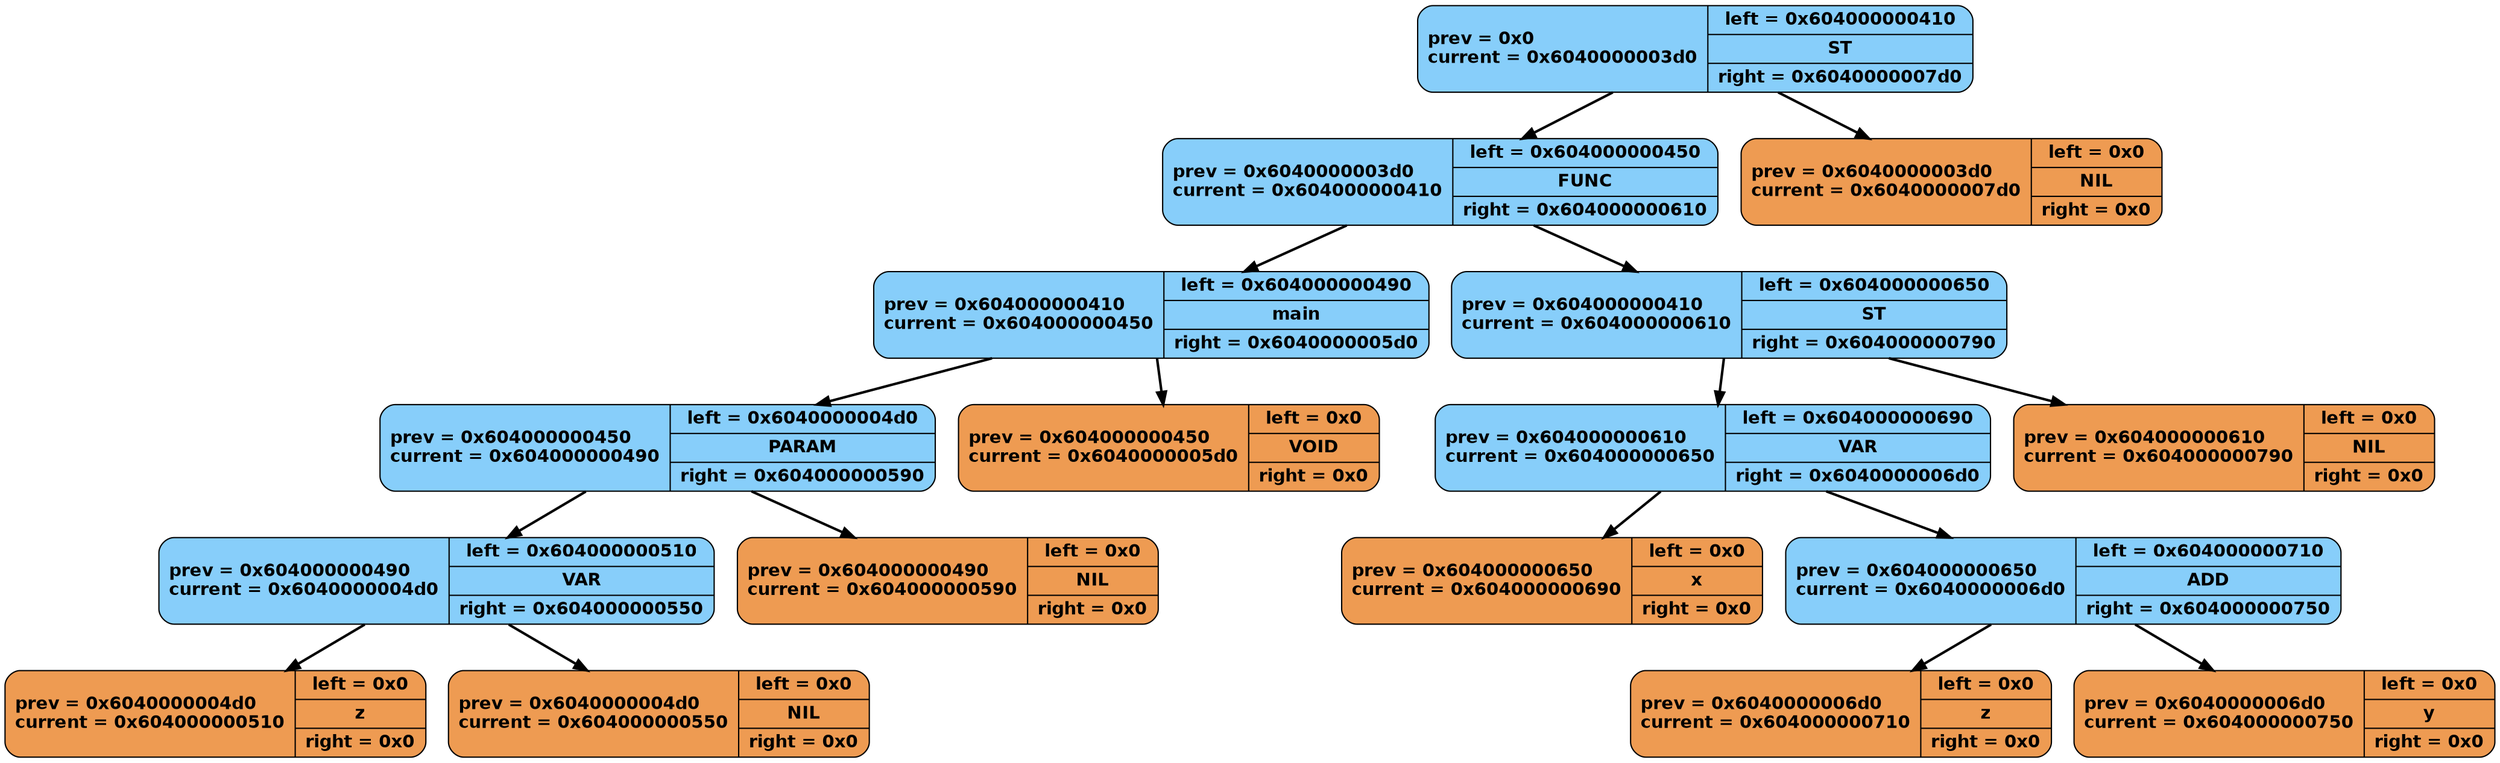 digraph G
{
	graph [dpi = 250];
	rankdir = TB;
	"0x6040000003d0" [shape = "record", style = "rounded, filled", fontname = "Helvetica-Bold", fillcolor = "#87CEFA",
		label = "prev = 0x0 \lcurrent = 0x6040000003d0 | {<left> left = 0x604000000410| ST | <right> right = 0x6040000007d0}"]
	 "0x6040000003d0" -> "0x604000000410" [style = "bold"]
	 "0x6040000003d0" -> "0x6040000007d0" [style = "bold"]
	"0x604000000410" [shape = "record", style = "rounded, filled", fontname = "Helvetica-Bold", fillcolor = "#87CEFA",
		label = "prev = 0x6040000003d0 \lcurrent = 0x604000000410 | {<left> left = 0x604000000450| FUNC | <right> right = 0x604000000610}"]
	 "0x604000000410" -> "0x604000000450" [style = "bold"]
	 "0x604000000410" -> "0x604000000610" [style = "bold"]
	"0x604000000450" [shape = "record", style = "rounded, filled", fontname = "Helvetica-Bold", fillcolor = "#87CEFA",
		label = "prev = 0x604000000410 \lcurrent = 0x604000000450 | {<left> left = 0x604000000490| main | <right> right = 0x6040000005d0}"]
	 "0x604000000450" -> "0x604000000490" [style = "bold"]
	 "0x604000000450" -> "0x6040000005d0" [style = "bold"]
	"0x604000000490" [shape = "record", style = "rounded, filled", fontname = "Helvetica-Bold", fillcolor = "#87CEFA",
		label = "prev = 0x604000000450 \lcurrent = 0x604000000490 | {<left> left = 0x6040000004d0| PARAM | <right> right = 0x604000000590}"]
	 "0x604000000490" -> "0x6040000004d0" [style = "bold"]
	 "0x604000000490" -> "0x604000000590" [style = "bold"]
	"0x6040000004d0" [shape = "record", style = "rounded, filled", fontname = "Helvetica-Bold", fillcolor = "#87CEFA",
		label = "prev = 0x604000000490 \lcurrent = 0x6040000004d0 | {<left> left = 0x604000000510| VAR | <right> right = 0x604000000550}"]
	 "0x6040000004d0" -> "0x604000000510" [style = "bold"]
	 "0x6040000004d0" -> "0x604000000550" [style = "bold"]
	"0x604000000510" [shape = "record", style = "rounded, filled", fontname = "Helvetica-Bold", fillcolor = "#ee9b52",
		label = "prev = 0x6040000004d0 \lcurrent = 0x604000000510 | {<left> left = 0x0| z | <right> right = 0x0}"]
	"0x604000000550" [shape = "record", style = "rounded, filled", fontname = "Helvetica-Bold", fillcolor = "#ee9b52",
		label = "prev = 0x6040000004d0 \lcurrent = 0x604000000550 | {<left> left = 0x0| NIL | <right> right = 0x0}"]
	"0x604000000590" [shape = "record", style = "rounded, filled", fontname = "Helvetica-Bold", fillcolor = "#ee9b52",
		label = "prev = 0x604000000490 \lcurrent = 0x604000000590 | {<left> left = 0x0| NIL | <right> right = 0x0}"]
	"0x6040000005d0" [shape = "record", style = "rounded, filled", fontname = "Helvetica-Bold", fillcolor = "#ee9b52",
		label = "prev = 0x604000000450 \lcurrent = 0x6040000005d0 | {<left> left = 0x0| VOID | <right> right = 0x0}"]
	"0x604000000610" [shape = "record", style = "rounded, filled", fontname = "Helvetica-Bold", fillcolor = "#87CEFA",
		label = "prev = 0x604000000410 \lcurrent = 0x604000000610 | {<left> left = 0x604000000650| ST | <right> right = 0x604000000790}"]
	 "0x604000000610" -> "0x604000000650" [style = "bold"]
	 "0x604000000610" -> "0x604000000790" [style = "bold"]
	"0x604000000650" [shape = "record", style = "rounded, filled", fontname = "Helvetica-Bold", fillcolor = "#87CEFA",
		label = "prev = 0x604000000610 \lcurrent = 0x604000000650 | {<left> left = 0x604000000690| VAR | <right> right = 0x6040000006d0}"]
	 "0x604000000650" -> "0x604000000690" [style = "bold"]
	 "0x604000000650" -> "0x6040000006d0" [style = "bold"]
	"0x604000000690" [shape = "record", style = "rounded, filled", fontname = "Helvetica-Bold", fillcolor = "#ee9b52",
		label = "prev = 0x604000000650 \lcurrent = 0x604000000690 | {<left> left = 0x0| x | <right> right = 0x0}"]
	"0x6040000006d0" [shape = "record", style = "rounded, filled", fontname = "Helvetica-Bold", fillcolor = "#87CEFA",
		label = "prev = 0x604000000650 \lcurrent = 0x6040000006d0 | {<left> left = 0x604000000710| ADD | <right> right = 0x604000000750}"]
	 "0x6040000006d0" -> "0x604000000710" [style = "bold"]
	 "0x6040000006d0" -> "0x604000000750" [style = "bold"]
	"0x604000000710" [shape = "record", style = "rounded, filled", fontname = "Helvetica-Bold", fillcolor = "#ee9b52",
		label = "prev = 0x6040000006d0 \lcurrent = 0x604000000710 | {<left> left = 0x0| z | <right> right = 0x0}"]
	"0x604000000750" [shape = "record", style = "rounded, filled", fontname = "Helvetica-Bold", fillcolor = "#ee9b52",
		label = "prev = 0x6040000006d0 \lcurrent = 0x604000000750 | {<left> left = 0x0| y | <right> right = 0x0}"]
	"0x604000000790" [shape = "record", style = "rounded, filled", fontname = "Helvetica-Bold", fillcolor = "#ee9b52",
		label = "prev = 0x604000000610 \lcurrent = 0x604000000790 | {<left> left = 0x0| NIL | <right> right = 0x0}"]
	"0x6040000007d0" [shape = "record", style = "rounded, filled", fontname = "Helvetica-Bold", fillcolor = "#ee9b52",
		label = "prev = 0x6040000003d0 \lcurrent = 0x6040000007d0 | {<left> left = 0x0| NIL | <right> right = 0x0}"]

}